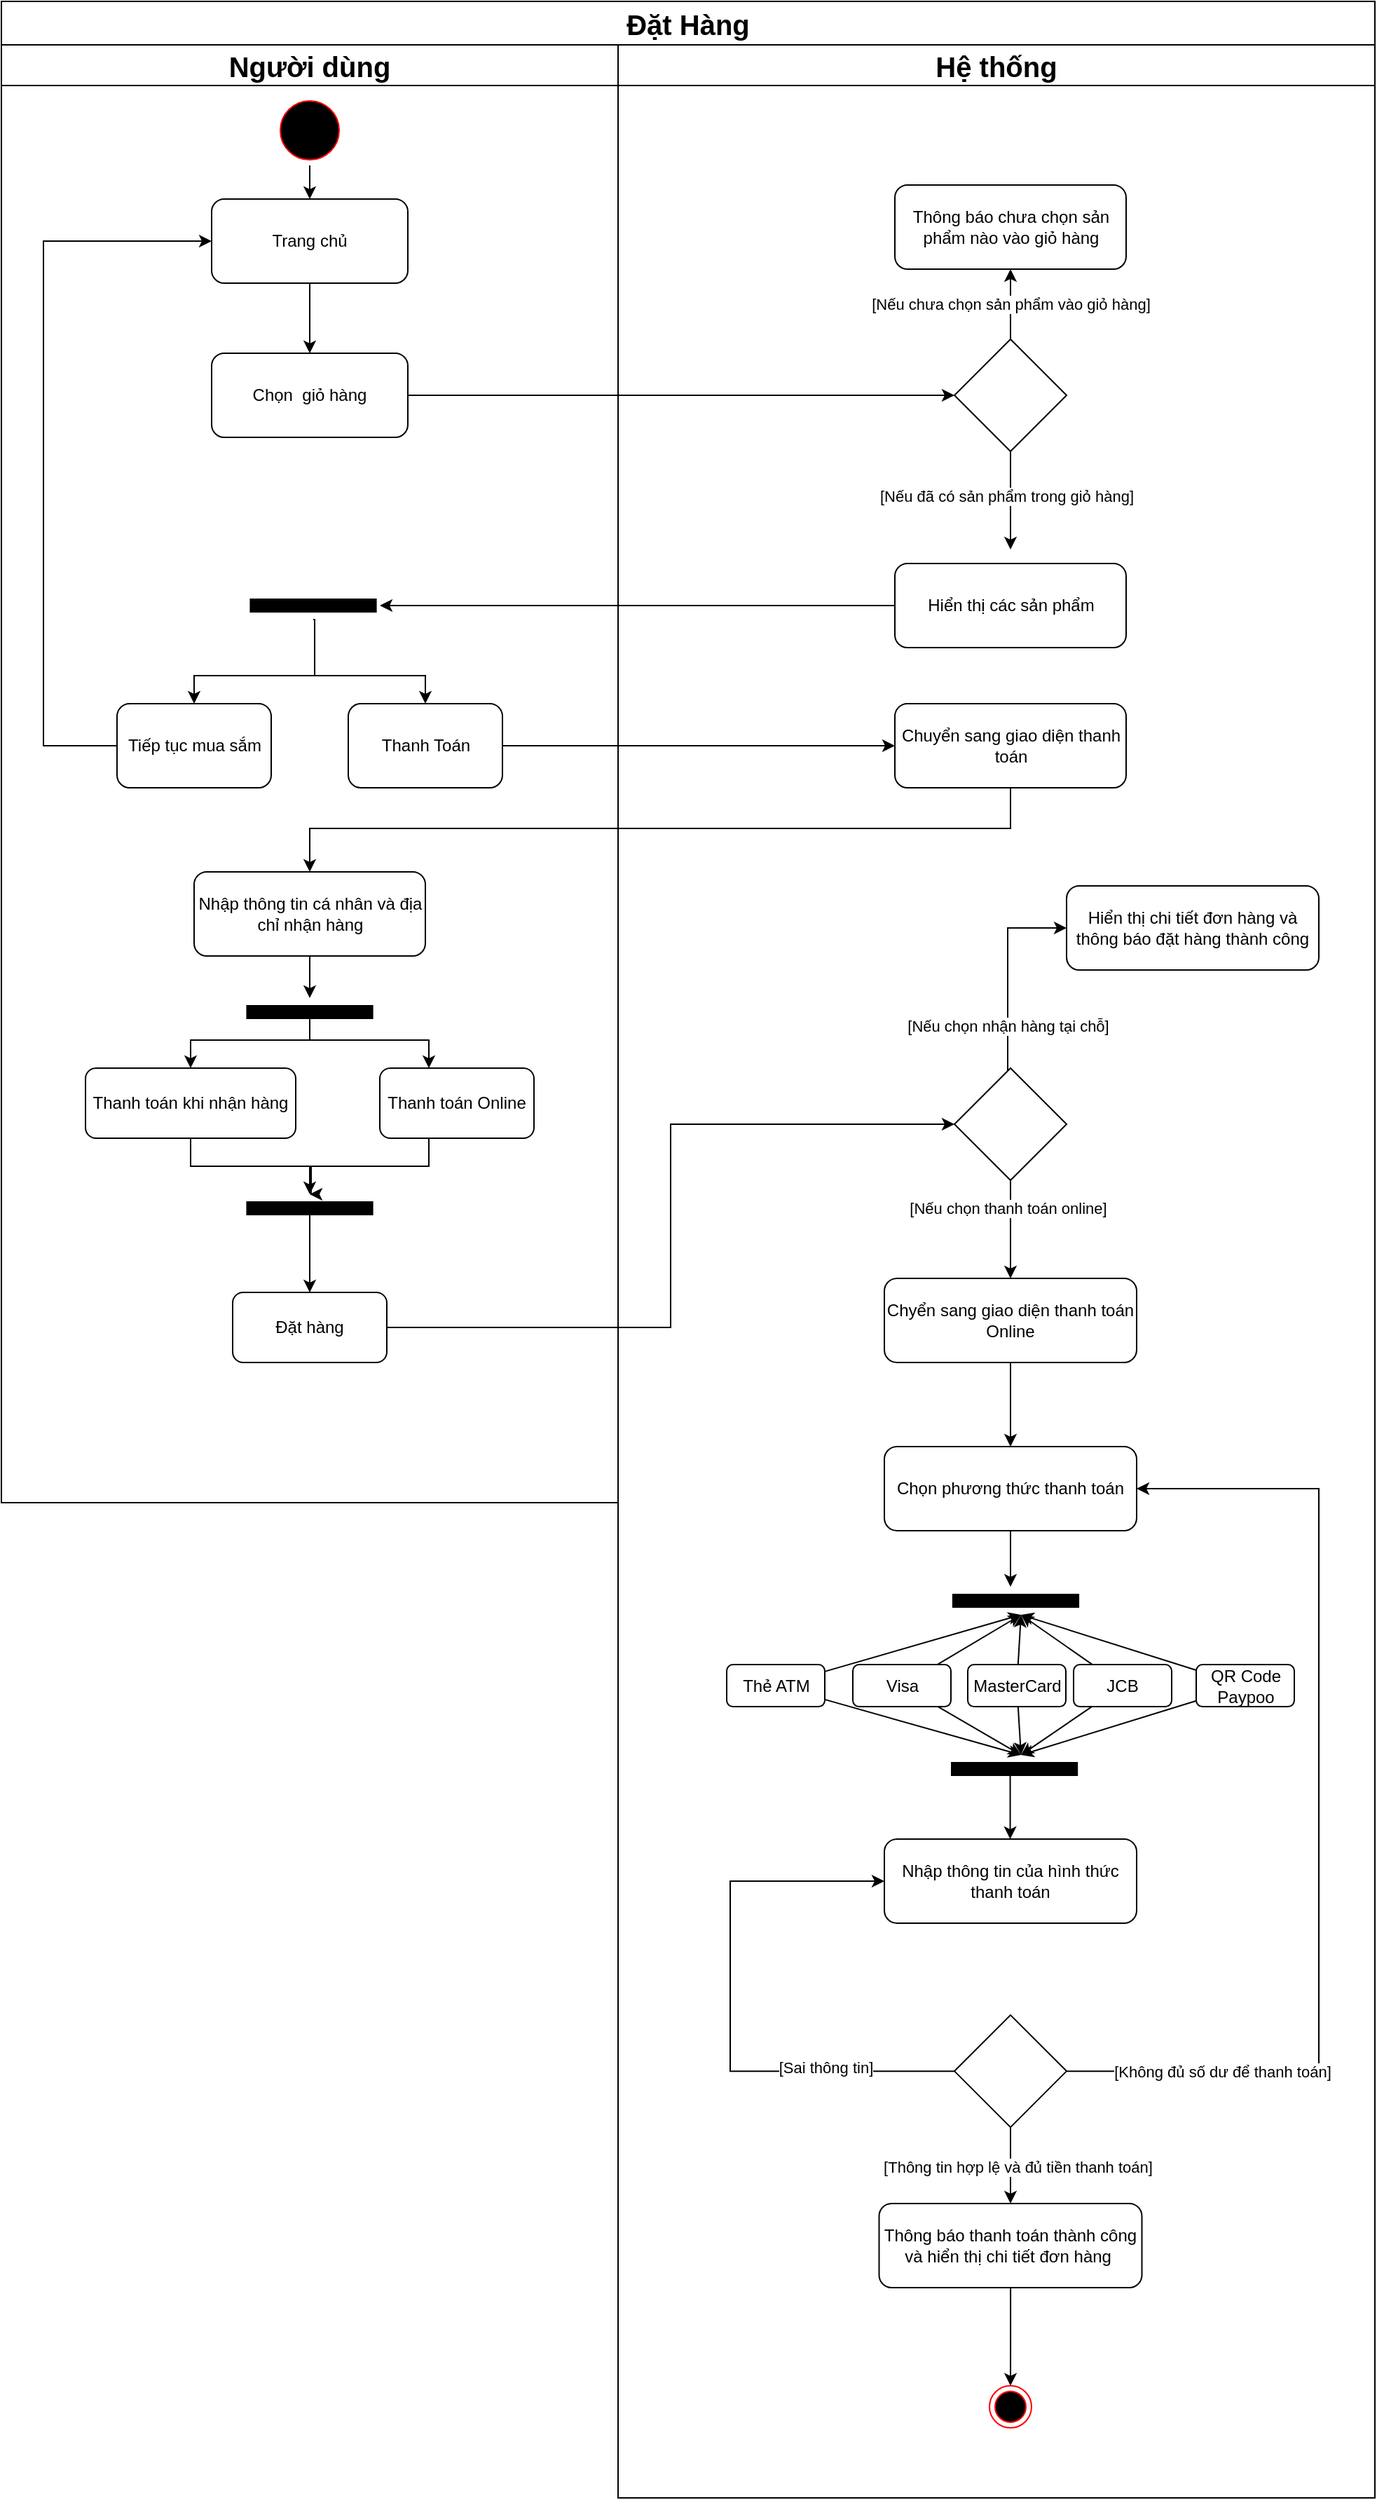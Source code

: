 <mxfile version="24.0.4" type="device">
  <diagram name="Page-1" id="-SbYrapaGVK7GH5JnfJK">
    <mxGraphModel dx="2333" dy="1380" grid="1" gridSize="10" guides="1" tooltips="1" connect="1" arrows="1" fold="1" page="1" pageScale="1" pageWidth="850" pageHeight="1100" math="0" shadow="0">
      <root>
        <mxCell id="0" />
        <mxCell id="1" parent="0" />
        <mxCell id="2BBGNhFj9VwmDJDpPGrn-1" value="Người dùng" style="swimlane;whiteSpace=wrap;html=1;fontSize=20;startSize=29;" parent="1" vertex="1">
          <mxGeometry x="20" y="31" width="440" height="1040" as="geometry" />
        </mxCell>
        <mxCell id="2BBGNhFj9VwmDJDpPGrn-5" value="Chọn&amp;nbsp; giỏ hàng" style="rounded=1;whiteSpace=wrap;html=1;" parent="2BBGNhFj9VwmDJDpPGrn-1" vertex="1">
          <mxGeometry x="150" y="220" width="140" height="60" as="geometry" />
        </mxCell>
        <mxCell id="3HSLFsi9o2FYeXKbJJw0-2" style="edgeStyle=orthogonalEdgeStyle;rounded=0;orthogonalLoop=1;jettySize=auto;html=1;entryX=0.5;entryY=0;entryDx=0;entryDy=0;" parent="2BBGNhFj9VwmDJDpPGrn-1" source="2BBGNhFj9VwmDJDpPGrn-8" target="2BBGNhFj9VwmDJDpPGrn-5" edge="1">
          <mxGeometry relative="1" as="geometry" />
        </mxCell>
        <mxCell id="2BBGNhFj9VwmDJDpPGrn-8" value="Trang chủ" style="rounded=1;whiteSpace=wrap;html=1;" parent="2BBGNhFj9VwmDJDpPGrn-1" vertex="1">
          <mxGeometry x="150" y="110" width="140" height="60" as="geometry" />
        </mxCell>
        <mxCell id="3HSLFsi9o2FYeXKbJJw0-4" style="edgeStyle=orthogonalEdgeStyle;rounded=0;orthogonalLoop=1;jettySize=auto;html=1;startArrow=classic;startFill=1;endArrow=none;endFill=0;" parent="2BBGNhFj9VwmDJDpPGrn-1" source="2BBGNhFj9VwmDJDpPGrn-14" edge="1">
          <mxGeometry relative="1" as="geometry">
            <mxPoint x="222.5" y="410" as="targetPoint" />
            <Array as="points">
              <mxPoint x="137.5" y="450" />
              <mxPoint x="223.5" y="450" />
              <mxPoint x="223.5" y="410" />
            </Array>
          </mxGeometry>
        </mxCell>
        <mxCell id="3HSLFsi9o2FYeXKbJJw0-53" style="edgeStyle=orthogonalEdgeStyle;rounded=0;orthogonalLoop=1;jettySize=auto;html=1;entryX=0;entryY=0.5;entryDx=0;entryDy=0;" parent="2BBGNhFj9VwmDJDpPGrn-1" source="2BBGNhFj9VwmDJDpPGrn-14" target="2BBGNhFj9VwmDJDpPGrn-8" edge="1">
          <mxGeometry relative="1" as="geometry">
            <Array as="points">
              <mxPoint x="30" y="500" />
              <mxPoint x="30" y="140" />
            </Array>
          </mxGeometry>
        </mxCell>
        <mxCell id="2BBGNhFj9VwmDJDpPGrn-14" value="Tiếp tục mua sắm" style="rounded=1;whiteSpace=wrap;html=1;" parent="2BBGNhFj9VwmDJDpPGrn-1" vertex="1">
          <mxGeometry x="82.5" y="470" width="110" height="60" as="geometry" />
        </mxCell>
        <mxCell id="3HSLFsi9o2FYeXKbJJw0-5" style="edgeStyle=orthogonalEdgeStyle;rounded=0;orthogonalLoop=1;jettySize=auto;html=1;startArrow=classic;startFill=1;endArrow=none;endFill=0;" parent="2BBGNhFj9VwmDJDpPGrn-1" source="2BBGNhFj9VwmDJDpPGrn-15" edge="1">
          <mxGeometry relative="1" as="geometry">
            <mxPoint x="222.5" y="410" as="targetPoint" />
            <Array as="points">
              <mxPoint x="302.5" y="450" />
              <mxPoint x="223.5" y="450" />
              <mxPoint x="223.5" y="410" />
            </Array>
          </mxGeometry>
        </mxCell>
        <mxCell id="2BBGNhFj9VwmDJDpPGrn-15" value="Thanh Toán" style="rounded=1;whiteSpace=wrap;html=1;" parent="2BBGNhFj9VwmDJDpPGrn-1" vertex="1">
          <mxGeometry x="247.5" y="470" width="110" height="60" as="geometry" />
        </mxCell>
        <mxCell id="2BBGNhFj9VwmDJDpPGrn-13" value="" style="endArrow=none;html=1;rounded=0;strokeWidth=10;" parent="2BBGNhFj9VwmDJDpPGrn-1" edge="1">
          <mxGeometry width="50" height="50" relative="1" as="geometry">
            <mxPoint x="267.8" y="400" as="sourcePoint" />
            <mxPoint x="177.21" y="400" as="targetPoint" />
          </mxGeometry>
        </mxCell>
        <mxCell id="3HSLFsi9o2FYeXKbJJw0-9" style="edgeStyle=orthogonalEdgeStyle;rounded=0;orthogonalLoop=1;jettySize=auto;html=1;" parent="2BBGNhFj9VwmDJDpPGrn-1" source="2BBGNhFj9VwmDJDpPGrn-17" edge="1">
          <mxGeometry relative="1" as="geometry">
            <mxPoint x="220" y="680" as="targetPoint" />
            <Array as="points">
              <mxPoint x="220" y="660" />
              <mxPoint x="220" y="660" />
            </Array>
          </mxGeometry>
        </mxCell>
        <mxCell id="2BBGNhFj9VwmDJDpPGrn-17" value="Nhập thông tin cá nhân và địa chỉ nhận hàng" style="rounded=1;whiteSpace=wrap;html=1;" parent="2BBGNhFj9VwmDJDpPGrn-1" vertex="1">
          <mxGeometry x="137.5" y="590" width="165" height="60" as="geometry" />
        </mxCell>
        <mxCell id="3HSLFsi9o2FYeXKbJJw0-10" style="edgeStyle=orthogonalEdgeStyle;rounded=0;orthogonalLoop=1;jettySize=auto;html=1;startArrow=classic;startFill=1;endArrow=none;endFill=0;" parent="2BBGNhFj9VwmDJDpPGrn-1" source="2BBGNhFj9VwmDJDpPGrn-18" edge="1">
          <mxGeometry relative="1" as="geometry">
            <mxPoint x="220" y="700" as="targetPoint" />
            <Array as="points">
              <mxPoint x="135" y="710" />
              <mxPoint x="220" y="710" />
              <mxPoint x="220" y="700" />
            </Array>
          </mxGeometry>
        </mxCell>
        <mxCell id="3HSLFsi9o2FYeXKbJJw0-24" style="edgeStyle=orthogonalEdgeStyle;rounded=0;orthogonalLoop=1;jettySize=auto;html=1;" parent="2BBGNhFj9VwmDJDpPGrn-1" source="2BBGNhFj9VwmDJDpPGrn-18" edge="1">
          <mxGeometry relative="1" as="geometry">
            <mxPoint x="220" y="820" as="targetPoint" />
            <Array as="points">
              <mxPoint x="135" y="800" />
              <mxPoint x="221" y="800" />
              <mxPoint x="221" y="820" />
            </Array>
          </mxGeometry>
        </mxCell>
        <mxCell id="2BBGNhFj9VwmDJDpPGrn-18" value="Thanh toán khi nhận hàng" style="rounded=1;whiteSpace=wrap;html=1;" parent="2BBGNhFj9VwmDJDpPGrn-1" vertex="1">
          <mxGeometry x="60" y="730" width="150" height="50" as="geometry" />
        </mxCell>
        <mxCell id="2BBGNhFj9VwmDJDpPGrn-19" value="" style="endArrow=none;html=1;rounded=0;strokeWidth=10;" parent="2BBGNhFj9VwmDJDpPGrn-1" edge="1">
          <mxGeometry width="50" height="50" relative="1" as="geometry">
            <mxPoint x="265.3" y="690" as="sourcePoint" />
            <mxPoint x="174.71" y="690" as="targetPoint" />
          </mxGeometry>
        </mxCell>
        <mxCell id="3HSLFsi9o2FYeXKbJJw0-11" style="edgeStyle=orthogonalEdgeStyle;rounded=0;orthogonalLoop=1;jettySize=auto;html=1;startArrow=classic;startFill=1;endArrow=none;endFill=0;" parent="2BBGNhFj9VwmDJDpPGrn-1" source="2BBGNhFj9VwmDJDpPGrn-20" edge="1">
          <mxGeometry relative="1" as="geometry">
            <mxPoint x="220" y="690" as="targetPoint" />
            <Array as="points">
              <mxPoint x="305" y="710" />
              <mxPoint x="220" y="710" />
              <mxPoint x="220" y="700" />
            </Array>
          </mxGeometry>
        </mxCell>
        <mxCell id="3HSLFsi9o2FYeXKbJJw0-23" style="edgeStyle=orthogonalEdgeStyle;rounded=0;orthogonalLoop=1;jettySize=auto;html=1;" parent="2BBGNhFj9VwmDJDpPGrn-1" source="2BBGNhFj9VwmDJDpPGrn-20" edge="1">
          <mxGeometry relative="1" as="geometry">
            <mxPoint x="220" y="820" as="targetPoint" />
            <Array as="points">
              <mxPoint x="305" y="800" />
              <mxPoint x="220" y="800" />
              <mxPoint x="220" y="820" />
            </Array>
          </mxGeometry>
        </mxCell>
        <mxCell id="2BBGNhFj9VwmDJDpPGrn-20" value="Thanh toán Online" style="rounded=1;whiteSpace=wrap;html=1;" parent="2BBGNhFj9VwmDJDpPGrn-1" vertex="1">
          <mxGeometry x="270" y="730" width="110" height="50" as="geometry" />
        </mxCell>
        <mxCell id="2BBGNhFj9VwmDJDpPGrn-37" value="" style="endArrow=none;html=1;rounded=0;strokeWidth=10;" parent="2BBGNhFj9VwmDJDpPGrn-1" edge="1">
          <mxGeometry width="50" height="50" relative="1" as="geometry">
            <mxPoint x="265.3" y="830" as="sourcePoint" />
            <mxPoint x="174.71" y="830" as="targetPoint" />
          </mxGeometry>
        </mxCell>
        <mxCell id="3HSLFsi9o2FYeXKbJJw0-26" style="edgeStyle=orthogonalEdgeStyle;rounded=0;orthogonalLoop=1;jettySize=auto;html=1;endArrow=none;endFill=0;startArrow=classic;startFill=1;" parent="2BBGNhFj9VwmDJDpPGrn-1" source="2BBGNhFj9VwmDJDpPGrn-47" edge="1">
          <mxGeometry relative="1" as="geometry">
            <mxPoint x="220" y="830" as="targetPoint" />
            <Array as="points">
              <mxPoint x="220" y="830" />
            </Array>
          </mxGeometry>
        </mxCell>
        <mxCell id="2BBGNhFj9VwmDJDpPGrn-47" value="Đặt hàng" style="rounded=1;whiteSpace=wrap;html=1;" parent="2BBGNhFj9VwmDJDpPGrn-1" vertex="1">
          <mxGeometry x="165" y="890" width="110" height="50" as="geometry" />
        </mxCell>
        <mxCell id="3HSLFsi9o2FYeXKbJJw0-51" value="" style="edgeStyle=orthogonalEdgeStyle;rounded=0;orthogonalLoop=1;jettySize=auto;html=1;" parent="2BBGNhFj9VwmDJDpPGrn-1" source="3HSLFsi9o2FYeXKbJJw0-47" target="2BBGNhFj9VwmDJDpPGrn-8" edge="1">
          <mxGeometry relative="1" as="geometry" />
        </mxCell>
        <mxCell id="3HSLFsi9o2FYeXKbJJw0-47" value="" style="ellipse;html=1;shape=startState;fillColor=#000000;strokeColor=#ff0000;" parent="2BBGNhFj9VwmDJDpPGrn-1" vertex="1">
          <mxGeometry x="195" y="36" width="50" height="50" as="geometry" />
        </mxCell>
        <mxCell id="2BBGNhFj9VwmDJDpPGrn-3" value="Hệ thống" style="swimlane;whiteSpace=wrap;html=1;startSize=29;fontSize=20;" parent="1" vertex="1">
          <mxGeometry x="460" y="31" width="540" height="1750" as="geometry" />
        </mxCell>
        <mxCell id="2BBGNhFj9VwmDJDpPGrn-6" value="Thông báo chưa chọn sản phẩm nào vào giỏ hàng" style="rounded=1;whiteSpace=wrap;html=1;" parent="2BBGNhFj9VwmDJDpPGrn-3" vertex="1">
          <mxGeometry x="197.5" y="100" width="165" height="60" as="geometry" />
        </mxCell>
        <mxCell id="3HSLFsi9o2FYeXKbJJw0-14" style="edgeStyle=orthogonalEdgeStyle;rounded=0;orthogonalLoop=1;jettySize=auto;html=1;entryX=0.5;entryY=1;entryDx=0;entryDy=0;" parent="2BBGNhFj9VwmDJDpPGrn-3" source="2BBGNhFj9VwmDJDpPGrn-7" edge="1">
          <mxGeometry relative="1" as="geometry">
            <mxPoint x="280" y="160" as="targetPoint" />
          </mxGeometry>
        </mxCell>
        <mxCell id="3HSLFsi9o2FYeXKbJJw0-17" value="[Nếu chưa chọn sản phẩm vào giỏ hàng]" style="edgeLabel;html=1;align=center;verticalAlign=middle;resizable=0;points=[];" parent="3HSLFsi9o2FYeXKbJJw0-14" vertex="1" connectable="0">
          <mxGeometry x="-0.03" y="1" relative="1" as="geometry">
            <mxPoint as="offset" />
          </mxGeometry>
        </mxCell>
        <mxCell id="3HSLFsi9o2FYeXKbJJw0-15" style="edgeStyle=orthogonalEdgeStyle;rounded=0;orthogonalLoop=1;jettySize=auto;html=1;" parent="2BBGNhFj9VwmDJDpPGrn-3" source="2BBGNhFj9VwmDJDpPGrn-7" edge="1">
          <mxGeometry relative="1" as="geometry">
            <mxPoint x="280" y="360" as="targetPoint" />
          </mxGeometry>
        </mxCell>
        <mxCell id="3HSLFsi9o2FYeXKbJJw0-18" value="[Nếu đã có sản phẩm trong giỏ hàng]" style="edgeLabel;html=1;align=center;verticalAlign=middle;resizable=0;points=[];" parent="3HSLFsi9o2FYeXKbJJw0-15" vertex="1" connectable="0">
          <mxGeometry x="-0.092" y="-3" relative="1" as="geometry">
            <mxPoint as="offset" />
          </mxGeometry>
        </mxCell>
        <mxCell id="2BBGNhFj9VwmDJDpPGrn-7" value="" style="rhombus;whiteSpace=wrap;html=1;" parent="2BBGNhFj9VwmDJDpPGrn-3" vertex="1">
          <mxGeometry x="240" y="210" width="80" height="80" as="geometry" />
        </mxCell>
        <mxCell id="3HSLFsi9o2FYeXKbJJw0-19" style="edgeStyle=orthogonalEdgeStyle;rounded=0;orthogonalLoop=1;jettySize=auto;html=1;" parent="2BBGNhFj9VwmDJDpPGrn-3" source="2BBGNhFj9VwmDJDpPGrn-9" edge="1">
          <mxGeometry relative="1" as="geometry">
            <mxPoint x="-170" y="400" as="targetPoint" />
          </mxGeometry>
        </mxCell>
        <mxCell id="2BBGNhFj9VwmDJDpPGrn-9" value="Hiển thị các sản phẩm" style="rounded=1;whiteSpace=wrap;html=1;" parent="2BBGNhFj9VwmDJDpPGrn-3" vertex="1">
          <mxGeometry x="197.5" y="370" width="165" height="60" as="geometry" />
        </mxCell>
        <mxCell id="2BBGNhFj9VwmDJDpPGrn-16" value="Chuyển sang giao diện thanh toán" style="rounded=1;whiteSpace=wrap;html=1;" parent="2BBGNhFj9VwmDJDpPGrn-3" vertex="1">
          <mxGeometry x="197.5" y="470" width="165" height="60" as="geometry" />
        </mxCell>
        <mxCell id="3HSLFsi9o2FYeXKbJJw0-32" style="edgeStyle=orthogonalEdgeStyle;rounded=0;orthogonalLoop=1;jettySize=auto;html=1;entryX=0;entryY=0.5;entryDx=0;entryDy=0;" parent="2BBGNhFj9VwmDJDpPGrn-3" source="2BBGNhFj9VwmDJDpPGrn-48" target="2BBGNhFj9VwmDJDpPGrn-49" edge="1">
          <mxGeometry relative="1" as="geometry">
            <Array as="points">
              <mxPoint x="278" y="710" />
              <mxPoint x="278" y="710" />
            </Array>
          </mxGeometry>
        </mxCell>
        <mxCell id="3HSLFsi9o2FYeXKbJJw0-33" value="[Nếu chọn nhận hàng tại chỗ]" style="edgeLabel;html=1;align=center;verticalAlign=middle;resizable=0;points=[];" parent="3HSLFsi9o2FYeXKbJJw0-32" vertex="1" connectable="0">
          <mxGeometry x="-0.302" y="-1" relative="1" as="geometry">
            <mxPoint x="-1" y="18" as="offset" />
          </mxGeometry>
        </mxCell>
        <mxCell id="3HSLFsi9o2FYeXKbJJw0-35" style="edgeStyle=orthogonalEdgeStyle;rounded=0;orthogonalLoop=1;jettySize=auto;html=1;entryX=0.5;entryY=0;entryDx=0;entryDy=0;" parent="2BBGNhFj9VwmDJDpPGrn-3" source="2BBGNhFj9VwmDJDpPGrn-48" target="2BBGNhFj9VwmDJDpPGrn-62" edge="1">
          <mxGeometry relative="1" as="geometry" />
        </mxCell>
        <mxCell id="3HSLFsi9o2FYeXKbJJw0-36" value="[Nếu chọn thanh toán online]" style="edgeLabel;html=1;align=center;verticalAlign=middle;resizable=0;points=[];" parent="3HSLFsi9o2FYeXKbJJw0-35" vertex="1" connectable="0">
          <mxGeometry x="-0.431" y="-2" relative="1" as="geometry">
            <mxPoint as="offset" />
          </mxGeometry>
        </mxCell>
        <mxCell id="2BBGNhFj9VwmDJDpPGrn-48" value="" style="rhombus;whiteSpace=wrap;html=1;" parent="2BBGNhFj9VwmDJDpPGrn-3" vertex="1">
          <mxGeometry x="240" y="730" width="80" height="80" as="geometry" />
        </mxCell>
        <mxCell id="2BBGNhFj9VwmDJDpPGrn-49" value="Hiển thị chi tiết đơn hàng và thông báo đặt hàng thành công" style="rounded=1;whiteSpace=wrap;html=1;" parent="2BBGNhFj9VwmDJDpPGrn-3" vertex="1">
          <mxGeometry x="320" y="600" width="180" height="60" as="geometry" />
        </mxCell>
        <mxCell id="3HSLFsi9o2FYeXKbJJw0-37" style="edgeStyle=orthogonalEdgeStyle;rounded=0;orthogonalLoop=1;jettySize=auto;html=1;entryX=0.5;entryY=0;entryDx=0;entryDy=0;" parent="2BBGNhFj9VwmDJDpPGrn-3" source="2BBGNhFj9VwmDJDpPGrn-62" target="2BBGNhFj9VwmDJDpPGrn-89" edge="1">
          <mxGeometry relative="1" as="geometry" />
        </mxCell>
        <mxCell id="2BBGNhFj9VwmDJDpPGrn-62" value="Chyển sang giao diện thanh toán Online" style="rounded=1;whiteSpace=wrap;html=1;" parent="2BBGNhFj9VwmDJDpPGrn-3" vertex="1">
          <mxGeometry x="190" y="880" width="180" height="60" as="geometry" />
        </mxCell>
        <mxCell id="2BBGNhFj9VwmDJDpPGrn-112" style="edgeStyle=orthogonalEdgeStyle;rounded=0;orthogonalLoop=1;jettySize=auto;html=1;" parent="2BBGNhFj9VwmDJDpPGrn-3" source="2BBGNhFj9VwmDJDpPGrn-89" edge="1">
          <mxGeometry relative="1" as="geometry">
            <mxPoint x="280" y="1100" as="targetPoint" />
          </mxGeometry>
        </mxCell>
        <mxCell id="2BBGNhFj9VwmDJDpPGrn-89" value="Chọn phương thức thanh toán" style="rounded=1;whiteSpace=wrap;html=1;" parent="2BBGNhFj9VwmDJDpPGrn-3" vertex="1">
          <mxGeometry x="190" y="1000" width="180" height="60" as="geometry" />
        </mxCell>
        <mxCell id="3HSLFsi9o2FYeXKbJJw0-46" style="edgeStyle=orthogonalEdgeStyle;rounded=0;orthogonalLoop=1;jettySize=auto;html=1;entryX=0.5;entryY=0;entryDx=0;entryDy=0;" parent="2BBGNhFj9VwmDJDpPGrn-3" source="2BBGNhFj9VwmDJDpPGrn-84" target="3HSLFsi9o2FYeXKbJJw0-43" edge="1">
          <mxGeometry relative="1" as="geometry" />
        </mxCell>
        <mxCell id="2BBGNhFj9VwmDJDpPGrn-84" value="Thông báo thanh toán thành công và hiển thị chi tiết đơn hàng&amp;nbsp;" style="rounded=1;whiteSpace=wrap;html=1;" parent="2BBGNhFj9VwmDJDpPGrn-3" vertex="1">
          <mxGeometry x="186.25" y="1540" width="187.5" height="60" as="geometry" />
        </mxCell>
        <mxCell id="2BBGNhFj9VwmDJDpPGrn-111" value="" style="group" parent="2BBGNhFj9VwmDJDpPGrn-3" vertex="1" connectable="0">
          <mxGeometry x="77.5" y="1110" width="405" height="120" as="geometry" />
        </mxCell>
        <mxCell id="2BBGNhFj9VwmDJDpPGrn-80" value="" style="endArrow=none;html=1;rounded=0;strokeWidth=10;" parent="2BBGNhFj9VwmDJDpPGrn-111" edge="1">
          <mxGeometry width="50" height="50" relative="1" as="geometry">
            <mxPoint x="251.54" as="sourcePoint" />
            <mxPoint x="160.95" as="targetPoint" />
            <Array as="points">
              <mxPoint x="200.95" />
            </Array>
          </mxGeometry>
        </mxCell>
        <mxCell id="2BBGNhFj9VwmDJDpPGrn-40" value="JCB" style="rounded=1;whiteSpace=wrap;html=1;" parent="2BBGNhFj9VwmDJDpPGrn-111" vertex="1">
          <mxGeometry x="247.5" y="45.56" width="70" height="30" as="geometry" />
        </mxCell>
        <mxCell id="2BBGNhFj9VwmDJDpPGrn-97" style="rounded=0;orthogonalLoop=1;jettySize=auto;html=1;" parent="2BBGNhFj9VwmDJDpPGrn-111" source="2BBGNhFj9VwmDJDpPGrn-38" edge="1">
          <mxGeometry relative="1" as="geometry">
            <mxPoint x="210" y="10" as="targetPoint" />
          </mxGeometry>
        </mxCell>
        <mxCell id="2BBGNhFj9VwmDJDpPGrn-103" style="rounded=0;orthogonalLoop=1;jettySize=auto;html=1;" parent="2BBGNhFj9VwmDJDpPGrn-111" source="2BBGNhFj9VwmDJDpPGrn-38" edge="1">
          <mxGeometry relative="1" as="geometry">
            <mxPoint x="210" y="110.0" as="targetPoint" />
          </mxGeometry>
        </mxCell>
        <mxCell id="2BBGNhFj9VwmDJDpPGrn-101" style="rounded=0;orthogonalLoop=1;jettySize=auto;html=1;" parent="2BBGNhFj9VwmDJDpPGrn-111" source="2BBGNhFj9VwmDJDpPGrn-39" edge="1">
          <mxGeometry relative="1" as="geometry">
            <mxPoint x="210" y="10" as="targetPoint" />
          </mxGeometry>
        </mxCell>
        <mxCell id="2BBGNhFj9VwmDJDpPGrn-107" style="rounded=0;orthogonalLoop=1;jettySize=auto;html=1;" parent="2BBGNhFj9VwmDJDpPGrn-111" source="2BBGNhFj9VwmDJDpPGrn-39" edge="1">
          <mxGeometry relative="1" as="geometry">
            <mxPoint x="210" y="110" as="targetPoint" />
          </mxGeometry>
        </mxCell>
        <mxCell id="2BBGNhFj9VwmDJDpPGrn-100" style="rounded=0;orthogonalLoop=1;jettySize=auto;html=1;" parent="2BBGNhFj9VwmDJDpPGrn-111" source="2BBGNhFj9VwmDJDpPGrn-40" edge="1">
          <mxGeometry relative="1" as="geometry">
            <mxPoint x="210" y="10" as="targetPoint" />
          </mxGeometry>
        </mxCell>
        <mxCell id="2BBGNhFj9VwmDJDpPGrn-106" style="rounded=0;orthogonalLoop=1;jettySize=auto;html=1;" parent="2BBGNhFj9VwmDJDpPGrn-111" source="2BBGNhFj9VwmDJDpPGrn-40" edge="1">
          <mxGeometry relative="1" as="geometry">
            <mxPoint x="210" y="110.0" as="targetPoint" />
          </mxGeometry>
        </mxCell>
        <mxCell id="2BBGNhFj9VwmDJDpPGrn-99" style="rounded=0;orthogonalLoop=1;jettySize=auto;html=1;" parent="2BBGNhFj9VwmDJDpPGrn-111" source="2BBGNhFj9VwmDJDpPGrn-41" edge="1">
          <mxGeometry relative="1" as="geometry">
            <mxPoint x="210" y="10" as="targetPoint" />
          </mxGeometry>
        </mxCell>
        <mxCell id="2BBGNhFj9VwmDJDpPGrn-105" style="rounded=0;orthogonalLoop=1;jettySize=auto;html=1;" parent="2BBGNhFj9VwmDJDpPGrn-111" source="2BBGNhFj9VwmDJDpPGrn-41" edge="1">
          <mxGeometry relative="1" as="geometry">
            <mxPoint x="210" y="110.0" as="targetPoint" />
          </mxGeometry>
        </mxCell>
        <mxCell id="2BBGNhFj9VwmDJDpPGrn-41" value="MasterCard" style="rounded=1;whiteSpace=wrap;html=1;" parent="2BBGNhFj9VwmDJDpPGrn-111" vertex="1">
          <mxGeometry x="172" y="45.56" width="70" height="30" as="geometry" />
        </mxCell>
        <mxCell id="2BBGNhFj9VwmDJDpPGrn-98" value="" style="rounded=0;orthogonalLoop=1;jettySize=auto;html=1;" parent="2BBGNhFj9VwmDJDpPGrn-111" source="2BBGNhFj9VwmDJDpPGrn-42" edge="1">
          <mxGeometry relative="1" as="geometry">
            <mxPoint x="210" y="10" as="targetPoint" />
          </mxGeometry>
        </mxCell>
        <mxCell id="2BBGNhFj9VwmDJDpPGrn-104" style="rounded=0;orthogonalLoop=1;jettySize=auto;html=1;" parent="2BBGNhFj9VwmDJDpPGrn-111" source="2BBGNhFj9VwmDJDpPGrn-42" edge="1">
          <mxGeometry relative="1" as="geometry">
            <mxPoint x="210" y="110.0" as="targetPoint" />
          </mxGeometry>
        </mxCell>
        <mxCell id="2BBGNhFj9VwmDJDpPGrn-42" value="Visa" style="rounded=1;whiteSpace=wrap;html=1;" parent="2BBGNhFj9VwmDJDpPGrn-111" vertex="1">
          <mxGeometry x="90" y="45.56" width="70" height="30" as="geometry" />
        </mxCell>
        <mxCell id="2BBGNhFj9VwmDJDpPGrn-81" value="" style="endArrow=none;html=1;rounded=0;strokeWidth=10;" parent="2BBGNhFj9VwmDJDpPGrn-111" edge="1">
          <mxGeometry width="50" height="50" relative="1" as="geometry">
            <mxPoint x="250.59" y="120" as="sourcePoint" />
            <mxPoint x="160" y="120" as="targetPoint" />
          </mxGeometry>
        </mxCell>
        <mxCell id="2BBGNhFj9VwmDJDpPGrn-39" value="QR Code Paypoo" style="rounded=1;whiteSpace=wrap;html=1;" parent="2BBGNhFj9VwmDJDpPGrn-111" vertex="1">
          <mxGeometry x="335" y="45.56" width="70" height="30" as="geometry" />
        </mxCell>
        <mxCell id="2BBGNhFj9VwmDJDpPGrn-38" value="Thẻ ATM" style="rounded=1;whiteSpace=wrap;html=1;" parent="2BBGNhFj9VwmDJDpPGrn-111" vertex="1">
          <mxGeometry y="45.56" width="70" height="30" as="geometry" />
        </mxCell>
        <mxCell id="2BBGNhFj9VwmDJDpPGrn-113" style="edgeStyle=orthogonalEdgeStyle;rounded=0;orthogonalLoop=1;jettySize=auto;html=1;endArrow=none;endFill=0;startArrow=classic;startFill=1;" parent="2BBGNhFj9VwmDJDpPGrn-3" edge="1">
          <mxGeometry relative="1" as="geometry">
            <mxPoint x="279.77" y="1230" as="targetPoint" />
            <mxPoint x="279.77" y="1280" as="sourcePoint" />
            <Array as="points">
              <mxPoint x="279.77" y="1230" />
            </Array>
          </mxGeometry>
        </mxCell>
        <mxCell id="2BBGNhFj9VwmDJDpPGrn-64" value="Nhập thông tin của hình thức thanh toán" style="rounded=1;whiteSpace=wrap;html=1;" parent="2BBGNhFj9VwmDJDpPGrn-3" vertex="1">
          <mxGeometry x="190" y="1280" width="180" height="60" as="geometry" />
        </mxCell>
        <mxCell id="3HSLFsi9o2FYeXKbJJw0-43" value="" style="ellipse;html=1;shape=endState;fillColor=#000000;strokeColor=#ff0000;" parent="2BBGNhFj9VwmDJDpPGrn-3" vertex="1">
          <mxGeometry x="265" y="1670" width="30" height="30" as="geometry" />
        </mxCell>
        <mxCell id="2BBGNhFj9VwmDJDpPGrn-79" value="" style="rhombus;whiteSpace=wrap;html=1;" parent="2BBGNhFj9VwmDJDpPGrn-3" vertex="1">
          <mxGeometry x="240" y="1405.56" width="80" height="80" as="geometry" />
        </mxCell>
        <mxCell id="2BBGNhFj9VwmDJDpPGrn-90" style="edgeStyle=orthogonalEdgeStyle;rounded=0;orthogonalLoop=1;jettySize=auto;html=1;entryX=0;entryY=0.5;entryDx=0;entryDy=0;" parent="2BBGNhFj9VwmDJDpPGrn-3" source="2BBGNhFj9VwmDJDpPGrn-79" target="2BBGNhFj9VwmDJDpPGrn-64" edge="1">
          <mxGeometry relative="1" as="geometry">
            <Array as="points">
              <mxPoint x="80" y="1446" />
              <mxPoint x="80" y="1310" />
            </Array>
          </mxGeometry>
        </mxCell>
        <mxCell id="2BBGNhFj9VwmDJDpPGrn-92" value="[Sai thông tin]" style="edgeLabel;html=1;align=center;verticalAlign=middle;resizable=0;points=[];" parent="2BBGNhFj9VwmDJDpPGrn-90" vertex="1" connectable="0">
          <mxGeometry x="-0.546" y="-3" relative="1" as="geometry">
            <mxPoint as="offset" />
          </mxGeometry>
        </mxCell>
        <mxCell id="2BBGNhFj9VwmDJDpPGrn-91" style="edgeStyle=orthogonalEdgeStyle;rounded=0;orthogonalLoop=1;jettySize=auto;html=1;entryX=1;entryY=0.5;entryDx=0;entryDy=0;" parent="2BBGNhFj9VwmDJDpPGrn-3" source="2BBGNhFj9VwmDJDpPGrn-79" target="2BBGNhFj9VwmDJDpPGrn-89" edge="1">
          <mxGeometry relative="1" as="geometry">
            <Array as="points">
              <mxPoint x="500" y="1446" />
              <mxPoint x="500" y="1030" />
            </Array>
          </mxGeometry>
        </mxCell>
        <mxCell id="2BBGNhFj9VwmDJDpPGrn-93" value="[Không đủ số dư để thanh toán]" style="edgeLabel;html=1;align=center;verticalAlign=middle;resizable=0;points=[];" parent="2BBGNhFj9VwmDJDpPGrn-91" vertex="1" connectable="0">
          <mxGeometry x="-0.64" y="4" relative="1" as="geometry">
            <mxPoint x="-20" y="4" as="offset" />
          </mxGeometry>
        </mxCell>
        <mxCell id="2BBGNhFj9VwmDJDpPGrn-94" style="edgeStyle=orthogonalEdgeStyle;rounded=0;orthogonalLoop=1;jettySize=auto;html=1;entryX=0.5;entryY=0;entryDx=0;entryDy=0;" parent="2BBGNhFj9VwmDJDpPGrn-3" source="2BBGNhFj9VwmDJDpPGrn-79" target="2BBGNhFj9VwmDJDpPGrn-84" edge="1">
          <mxGeometry relative="1" as="geometry" />
        </mxCell>
        <mxCell id="2BBGNhFj9VwmDJDpPGrn-95" value="[Thông tin hợp lệ và đủ tiền thanh toán]" style="edgeLabel;html=1;align=center;verticalAlign=middle;resizable=0;points=[];" parent="2BBGNhFj9VwmDJDpPGrn-94" vertex="1" connectable="0">
          <mxGeometry x="-0.415" y="-3" relative="1" as="geometry">
            <mxPoint x="8" y="12" as="offset" />
          </mxGeometry>
        </mxCell>
        <mxCell id="3HSLFsi9o2FYeXKbJJw0-13" style="edgeStyle=orthogonalEdgeStyle;rounded=0;orthogonalLoop=1;jettySize=auto;html=1;entryX=0;entryY=0.5;entryDx=0;entryDy=0;" parent="1" source="2BBGNhFj9VwmDJDpPGrn-5" target="2BBGNhFj9VwmDJDpPGrn-7" edge="1">
          <mxGeometry relative="1" as="geometry" />
        </mxCell>
        <mxCell id="3HSLFsi9o2FYeXKbJJw0-20" style="edgeStyle=orthogonalEdgeStyle;rounded=0;orthogonalLoop=1;jettySize=auto;html=1;" parent="1" source="2BBGNhFj9VwmDJDpPGrn-15" target="2BBGNhFj9VwmDJDpPGrn-16" edge="1">
          <mxGeometry relative="1" as="geometry" />
        </mxCell>
        <mxCell id="3HSLFsi9o2FYeXKbJJw0-21" style="edgeStyle=orthogonalEdgeStyle;rounded=0;orthogonalLoop=1;jettySize=auto;html=1;entryX=0.5;entryY=0;entryDx=0;entryDy=0;" parent="1" source="2BBGNhFj9VwmDJDpPGrn-16" target="2BBGNhFj9VwmDJDpPGrn-17" edge="1">
          <mxGeometry relative="1" as="geometry">
            <Array as="points">
              <mxPoint x="740" y="590" />
              <mxPoint x="240" y="590" />
            </Array>
          </mxGeometry>
        </mxCell>
        <mxCell id="3HSLFsi9o2FYeXKbJJw0-27" style="edgeStyle=orthogonalEdgeStyle;rounded=0;orthogonalLoop=1;jettySize=auto;html=1;entryX=0;entryY=0.5;entryDx=0;entryDy=0;" parent="1" source="2BBGNhFj9VwmDJDpPGrn-47" target="2BBGNhFj9VwmDJDpPGrn-48" edge="1">
          <mxGeometry relative="1" as="geometry" />
        </mxCell>
        <mxCell id="n1flwWkXuyaMfJvhmv4J-6" value="&lt;b&gt;&lt;font style=&quot;font-size: 20px;&quot;&gt;Đặt Hàng&lt;/font&gt;&lt;/b&gt;" style="rounded=0;whiteSpace=wrap;html=1;" vertex="1" parent="1">
          <mxGeometry x="20" width="980" height="31" as="geometry" />
        </mxCell>
      </root>
    </mxGraphModel>
  </diagram>
</mxfile>
